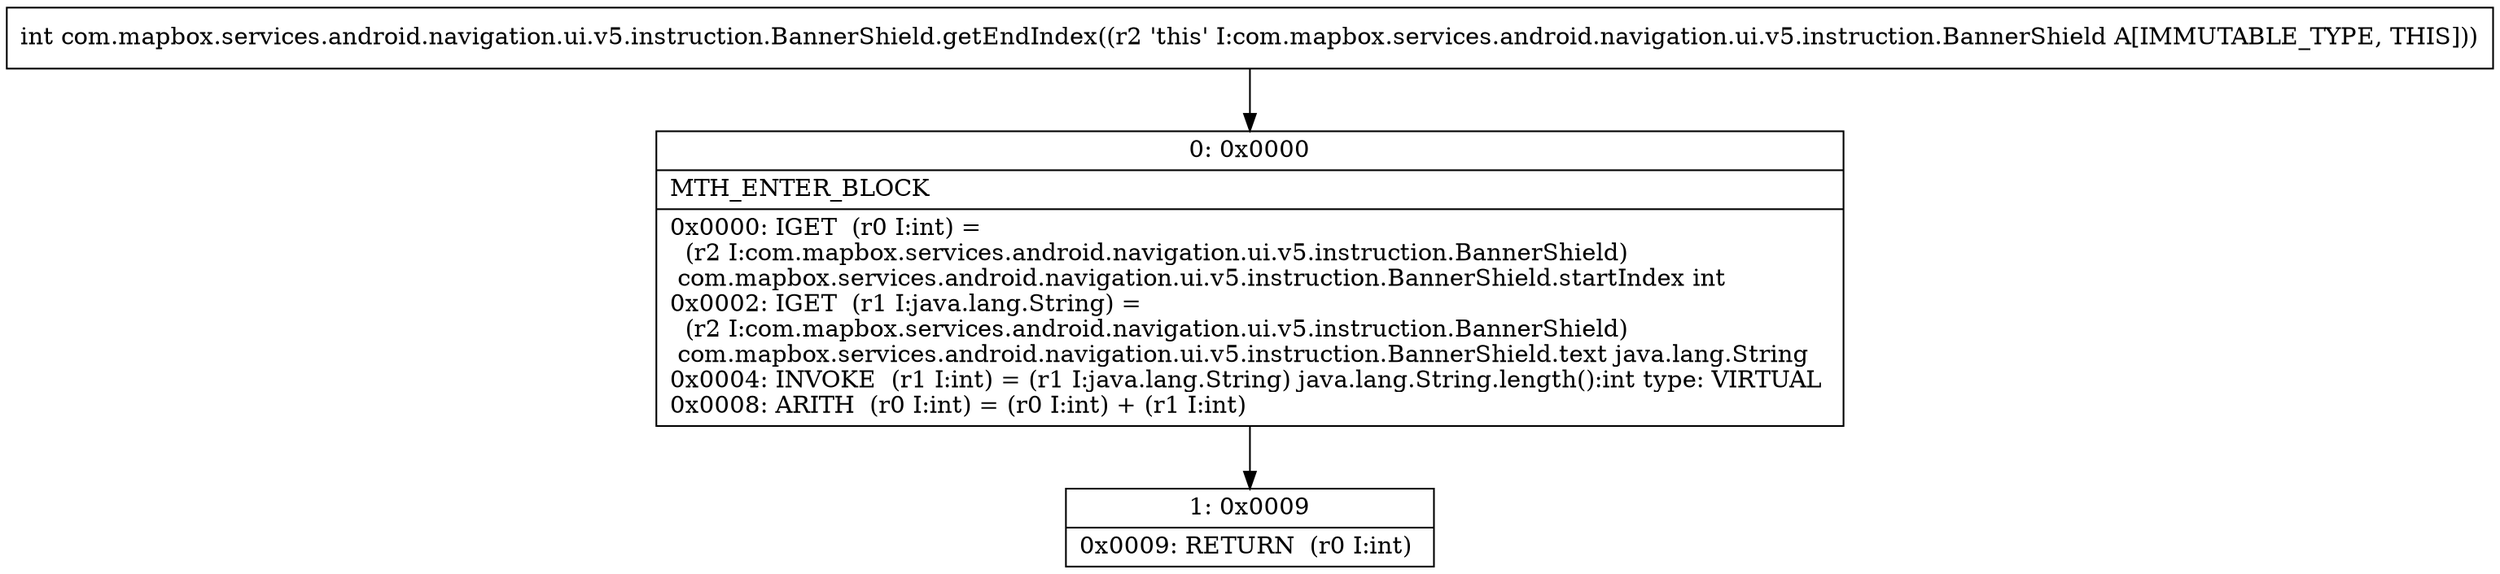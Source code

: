 digraph "CFG forcom.mapbox.services.android.navigation.ui.v5.instruction.BannerShield.getEndIndex()I" {
Node_0 [shape=record,label="{0\:\ 0x0000|MTH_ENTER_BLOCK\l|0x0000: IGET  (r0 I:int) = \l  (r2 I:com.mapbox.services.android.navigation.ui.v5.instruction.BannerShield)\l com.mapbox.services.android.navigation.ui.v5.instruction.BannerShield.startIndex int \l0x0002: IGET  (r1 I:java.lang.String) = \l  (r2 I:com.mapbox.services.android.navigation.ui.v5.instruction.BannerShield)\l com.mapbox.services.android.navigation.ui.v5.instruction.BannerShield.text java.lang.String \l0x0004: INVOKE  (r1 I:int) = (r1 I:java.lang.String) java.lang.String.length():int type: VIRTUAL \l0x0008: ARITH  (r0 I:int) = (r0 I:int) + (r1 I:int) \l}"];
Node_1 [shape=record,label="{1\:\ 0x0009|0x0009: RETURN  (r0 I:int) \l}"];
MethodNode[shape=record,label="{int com.mapbox.services.android.navigation.ui.v5.instruction.BannerShield.getEndIndex((r2 'this' I:com.mapbox.services.android.navigation.ui.v5.instruction.BannerShield A[IMMUTABLE_TYPE, THIS])) }"];
MethodNode -> Node_0;
Node_0 -> Node_1;
}

